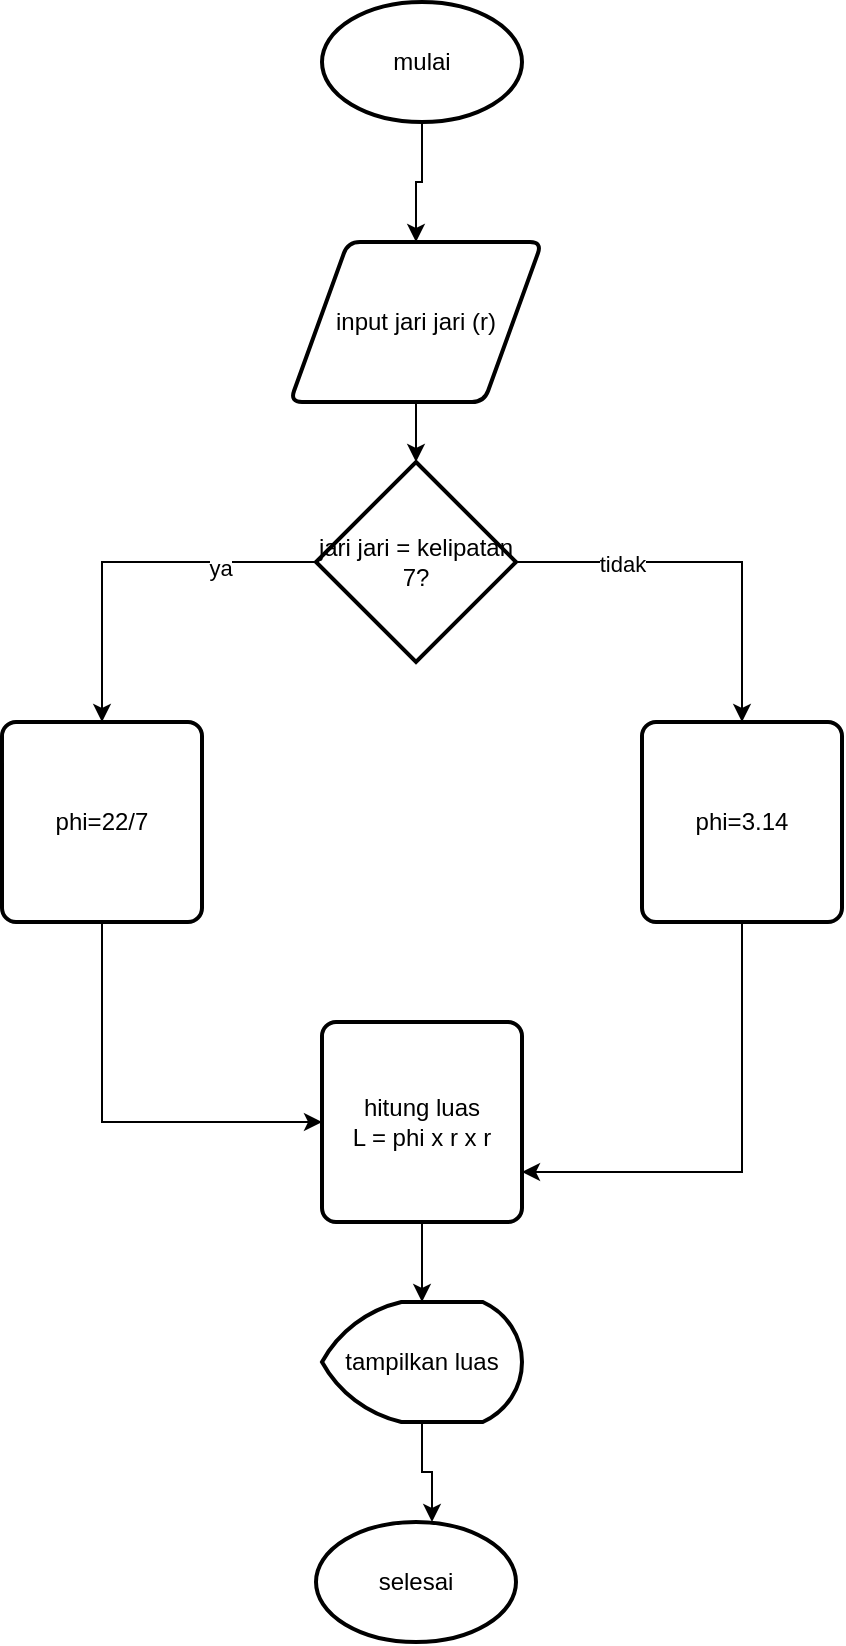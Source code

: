 <mxfile version="22.0.4" type="github">
  <diagram id="C5RBs43oDa-KdzZeNtuy" name="Page-1">
    <mxGraphModel dx="880" dy="1639" grid="1" gridSize="10" guides="1" tooltips="1" connect="1" arrows="1" fold="1" page="1" pageScale="1" pageWidth="827" pageHeight="1169" math="0" shadow="0">
      <root>
        <mxCell id="WIyWlLk6GJQsqaUBKTNV-0" />
        <mxCell id="WIyWlLk6GJQsqaUBKTNV-1" parent="WIyWlLk6GJQsqaUBKTNV-0" />
        <mxCell id="aJ5OwhAIBTd7fra0u5_c-0" value="" style="edgeStyle=orthogonalEdgeStyle;rounded=0;orthogonalLoop=1;jettySize=auto;html=1;" edge="1" parent="WIyWlLk6GJQsqaUBKTNV-1" source="aJ5OwhAIBTd7fra0u5_c-1" target="aJ5OwhAIBTd7fra0u5_c-3">
          <mxGeometry relative="1" as="geometry" />
        </mxCell>
        <mxCell id="aJ5OwhAIBTd7fra0u5_c-1" value="mulai" style="strokeWidth=2;html=1;shape=mxgraph.flowchart.start_1;whiteSpace=wrap;" vertex="1" parent="WIyWlLk6GJQsqaUBKTNV-1">
          <mxGeometry x="380" y="-480" width="100" height="60" as="geometry" />
        </mxCell>
        <mxCell id="aJ5OwhAIBTd7fra0u5_c-2" value="" style="edgeStyle=orthogonalEdgeStyle;rounded=0;orthogonalLoop=1;jettySize=auto;html=1;" edge="1" parent="WIyWlLk6GJQsqaUBKTNV-1" source="aJ5OwhAIBTd7fra0u5_c-3" target="aJ5OwhAIBTd7fra0u5_c-8">
          <mxGeometry relative="1" as="geometry" />
        </mxCell>
        <mxCell id="aJ5OwhAIBTd7fra0u5_c-3" value="input jari jari (r)" style="shape=parallelogram;html=1;strokeWidth=2;perimeter=parallelogramPerimeter;whiteSpace=wrap;rounded=1;arcSize=12;size=0.23;" vertex="1" parent="WIyWlLk6GJQsqaUBKTNV-1">
          <mxGeometry x="364" y="-360" width="126" height="80" as="geometry" />
        </mxCell>
        <mxCell id="aJ5OwhAIBTd7fra0u5_c-4" style="edgeStyle=orthogonalEdgeStyle;rounded=0;orthogonalLoop=1;jettySize=auto;html=1;exitX=0;exitY=0.5;exitDx=0;exitDy=0;exitPerimeter=0;entryX=0.5;entryY=0;entryDx=0;entryDy=0;" edge="1" parent="WIyWlLk6GJQsqaUBKTNV-1" source="aJ5OwhAIBTd7fra0u5_c-8" target="aJ5OwhAIBTd7fra0u5_c-10">
          <mxGeometry relative="1" as="geometry" />
        </mxCell>
        <mxCell id="aJ5OwhAIBTd7fra0u5_c-5" value="ya" style="edgeLabel;html=1;align=center;verticalAlign=middle;resizable=0;points=[];" vertex="1" connectable="0" parent="aJ5OwhAIBTd7fra0u5_c-4">
          <mxGeometry x="-0.487" y="3" relative="1" as="geometry">
            <mxPoint as="offset" />
          </mxGeometry>
        </mxCell>
        <mxCell id="aJ5OwhAIBTd7fra0u5_c-6" style="edgeStyle=orthogonalEdgeStyle;rounded=0;orthogonalLoop=1;jettySize=auto;html=1;exitX=1;exitY=0.5;exitDx=0;exitDy=0;exitPerimeter=0;entryX=0.5;entryY=0;entryDx=0;entryDy=0;" edge="1" parent="WIyWlLk6GJQsqaUBKTNV-1" source="aJ5OwhAIBTd7fra0u5_c-8" target="aJ5OwhAIBTd7fra0u5_c-12">
          <mxGeometry relative="1" as="geometry" />
        </mxCell>
        <mxCell id="aJ5OwhAIBTd7fra0u5_c-7" value="tidak" style="edgeLabel;html=1;align=center;verticalAlign=middle;resizable=0;points=[];" vertex="1" connectable="0" parent="aJ5OwhAIBTd7fra0u5_c-6">
          <mxGeometry x="-0.451" y="-1" relative="1" as="geometry">
            <mxPoint as="offset" />
          </mxGeometry>
        </mxCell>
        <mxCell id="aJ5OwhAIBTd7fra0u5_c-8" value="jari jari = kelipatan 7?" style="strokeWidth=2;html=1;shape=mxgraph.flowchart.decision;whiteSpace=wrap;" vertex="1" parent="WIyWlLk6GJQsqaUBKTNV-1">
          <mxGeometry x="377" y="-250" width="100" height="100" as="geometry" />
        </mxCell>
        <mxCell id="aJ5OwhAIBTd7fra0u5_c-9" style="edgeStyle=orthogonalEdgeStyle;rounded=0;orthogonalLoop=1;jettySize=auto;html=1;exitX=0.5;exitY=1;exitDx=0;exitDy=0;entryX=0;entryY=0.5;entryDx=0;entryDy=0;" edge="1" parent="WIyWlLk6GJQsqaUBKTNV-1" source="aJ5OwhAIBTd7fra0u5_c-10" target="aJ5OwhAIBTd7fra0u5_c-14">
          <mxGeometry relative="1" as="geometry" />
        </mxCell>
        <mxCell id="aJ5OwhAIBTd7fra0u5_c-10" value="phi=22/7" style="rounded=1;whiteSpace=wrap;html=1;absoluteArcSize=1;arcSize=14;strokeWidth=2;" vertex="1" parent="WIyWlLk6GJQsqaUBKTNV-1">
          <mxGeometry x="220" y="-120" width="100" height="100" as="geometry" />
        </mxCell>
        <mxCell id="aJ5OwhAIBTd7fra0u5_c-11" style="edgeStyle=orthogonalEdgeStyle;rounded=0;orthogonalLoop=1;jettySize=auto;html=1;exitX=0.5;exitY=1;exitDx=0;exitDy=0;entryX=1;entryY=0.75;entryDx=0;entryDy=0;" edge="1" parent="WIyWlLk6GJQsqaUBKTNV-1" source="aJ5OwhAIBTd7fra0u5_c-12" target="aJ5OwhAIBTd7fra0u5_c-14">
          <mxGeometry relative="1" as="geometry" />
        </mxCell>
        <mxCell id="aJ5OwhAIBTd7fra0u5_c-12" value="phi=3.14" style="rounded=1;whiteSpace=wrap;html=1;absoluteArcSize=1;arcSize=14;strokeWidth=2;" vertex="1" parent="WIyWlLk6GJQsqaUBKTNV-1">
          <mxGeometry x="540" y="-120" width="100" height="100" as="geometry" />
        </mxCell>
        <mxCell id="aJ5OwhAIBTd7fra0u5_c-13" style="edgeStyle=orthogonalEdgeStyle;rounded=0;orthogonalLoop=1;jettySize=auto;html=1;exitX=0.5;exitY=1;exitDx=0;exitDy=0;" edge="1" parent="WIyWlLk6GJQsqaUBKTNV-1" source="aJ5OwhAIBTd7fra0u5_c-14" target="aJ5OwhAIBTd7fra0u5_c-15">
          <mxGeometry relative="1" as="geometry" />
        </mxCell>
        <mxCell id="aJ5OwhAIBTd7fra0u5_c-14" value="&lt;div&gt;hitung luas&lt;/div&gt;&lt;div&gt;L = phi x r x r&lt;br&gt;&lt;/div&gt;" style="rounded=1;whiteSpace=wrap;html=1;absoluteArcSize=1;arcSize=14;strokeWidth=2;" vertex="1" parent="WIyWlLk6GJQsqaUBKTNV-1">
          <mxGeometry x="380" y="30" width="100" height="100" as="geometry" />
        </mxCell>
        <mxCell id="aJ5OwhAIBTd7fra0u5_c-15" value="tampilkan luas" style="strokeWidth=2;html=1;shape=mxgraph.flowchart.display;whiteSpace=wrap;" vertex="1" parent="WIyWlLk6GJQsqaUBKTNV-1">
          <mxGeometry x="380" y="170" width="100" height="60" as="geometry" />
        </mxCell>
        <mxCell id="aJ5OwhAIBTd7fra0u5_c-16" value="selesai" style="strokeWidth=2;html=1;shape=mxgraph.flowchart.start_1;whiteSpace=wrap;" vertex="1" parent="WIyWlLk6GJQsqaUBKTNV-1">
          <mxGeometry x="377" y="280" width="100" height="60" as="geometry" />
        </mxCell>
        <mxCell id="aJ5OwhAIBTd7fra0u5_c-17" style="edgeStyle=orthogonalEdgeStyle;rounded=0;orthogonalLoop=1;jettySize=auto;html=1;exitX=0.5;exitY=1;exitDx=0;exitDy=0;exitPerimeter=0;entryX=0.58;entryY=0;entryDx=0;entryDy=0;entryPerimeter=0;" edge="1" parent="WIyWlLk6GJQsqaUBKTNV-1" source="aJ5OwhAIBTd7fra0u5_c-15" target="aJ5OwhAIBTd7fra0u5_c-16">
          <mxGeometry relative="1" as="geometry" />
        </mxCell>
      </root>
    </mxGraphModel>
  </diagram>
</mxfile>
